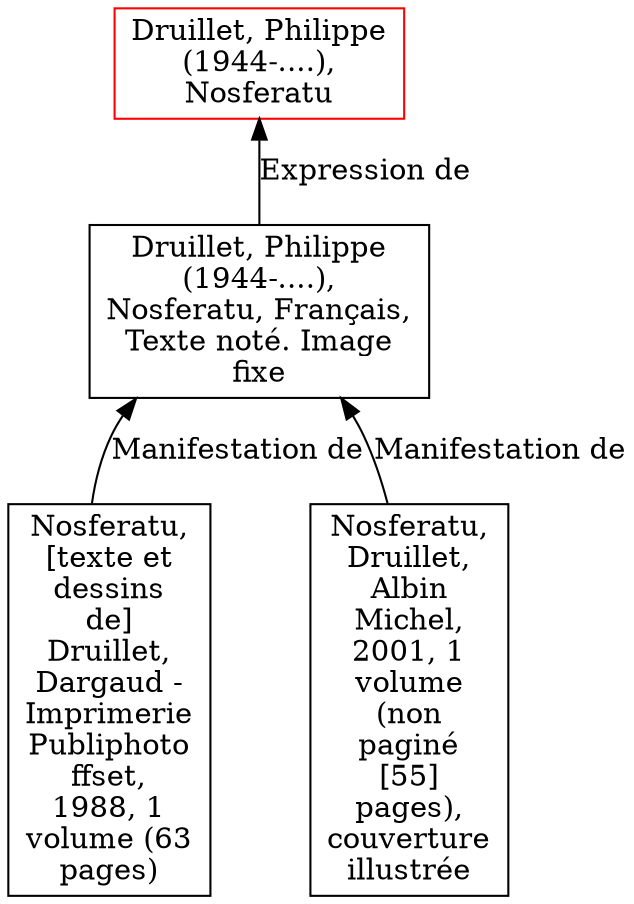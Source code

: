 // Notice UMLRM0099
digraph UMLRM0099 {
	node [align=left shape=rect]
	size="20,20"
	rankdir=BT
	UMLRM0099 [label="Druillet, Philippe
(1944-....),
Nosferatu" color=red]
	UMLRM0100 [label="Druillet, Philippe
(1944-....),
Nosferatu, Français,
Texte noté. Image
fixe"]
	UMLRM0100 -> UMLRM0099 [label="Expression de"]
	UMLRM0101 [label="Nosferatu,
[texte et
dessins
de]
Druillet,
Dargaud -
Imprimerie
Publiphoto
ffset,
1988, 1
volume (63
pages)"]
	UMLRM0101 -> UMLRM0100 [label="Manifestation de"]
	UMLRM0104 [label="Nosferatu,
Druillet,
Albin
Michel,
2001, 1
volume
(non
paginé
[55]
pages),
couverture
illustrée"]
	UMLRM0104 -> UMLRM0100 [label="Manifestation de"]
}
